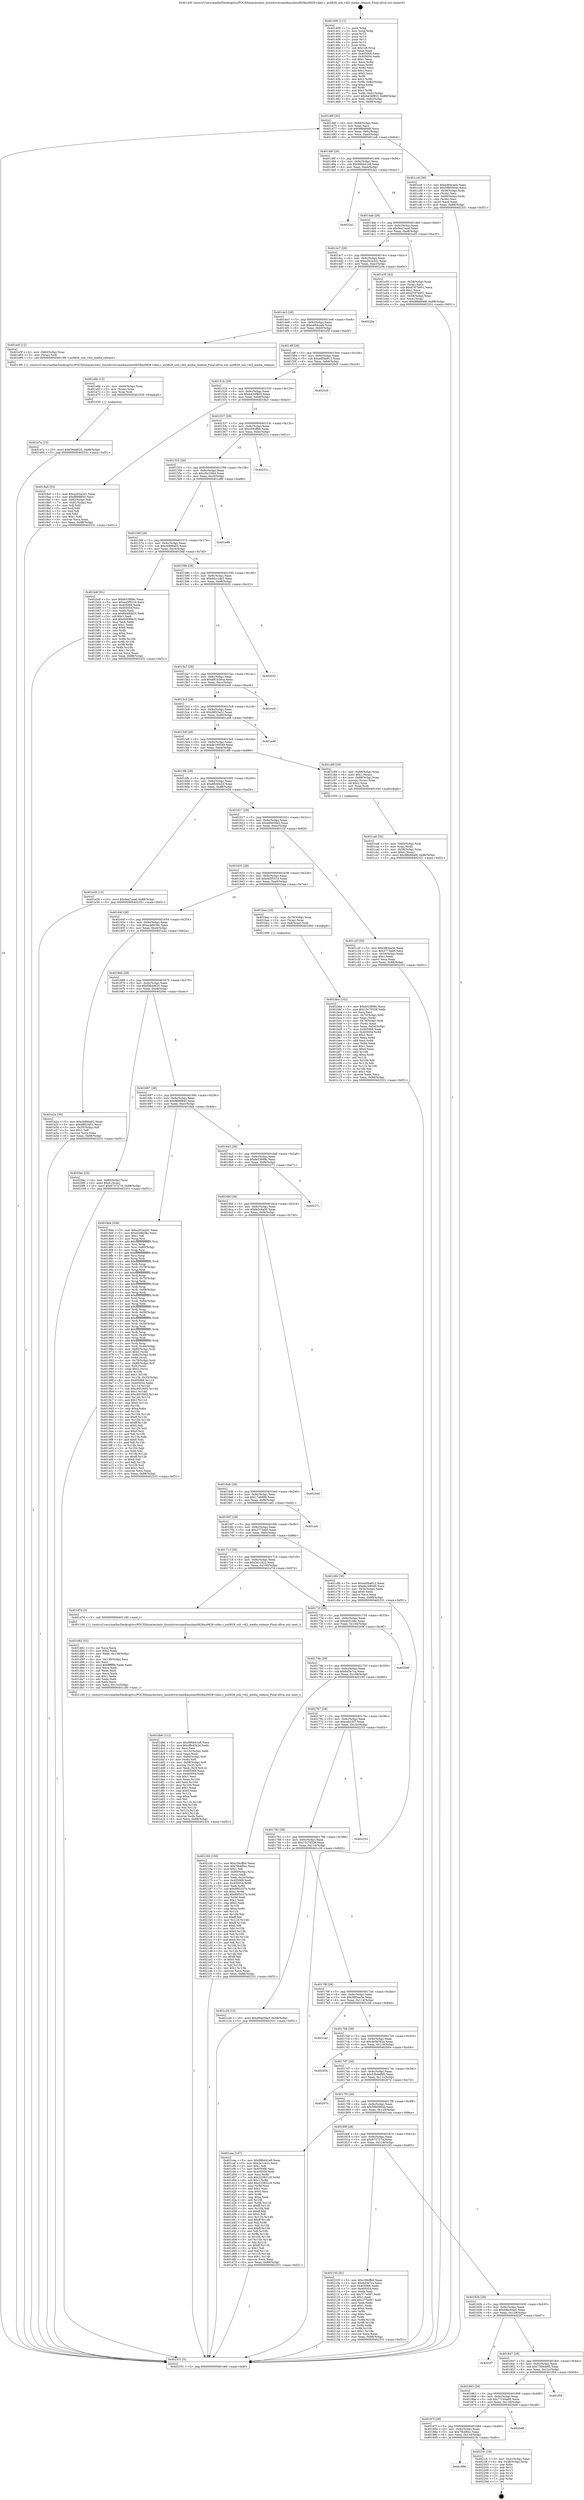 digraph "0x401400" {
  label = "0x401400 (/mnt/c/Users/mathe/Desktop/tcc/POCII/binaries/extr_linuxdriversmediausbau0828au0828-video.c_au0828_usb_v4l2_media_release_Final-ollvm.out::main(0))"
  labelloc = "t"
  node[shape=record]

  Entry [label="",width=0.3,height=0.3,shape=circle,fillcolor=black,style=filled]
  "0x40146f" [label="{
     0x40146f [32]\l
     | [instrs]\l
     &nbsp;&nbsp;0x40146f \<+6\>: mov -0x88(%rbp),%eax\l
     &nbsp;&nbsp;0x401475 \<+2\>: mov %eax,%ecx\l
     &nbsp;&nbsp;0x401477 \<+6\>: sub $0x98b6848f,%ecx\l
     &nbsp;&nbsp;0x40147d \<+6\>: mov %eax,-0x9c(%rbp)\l
     &nbsp;&nbsp;0x401483 \<+6\>: mov %ecx,-0xa0(%rbp)\l
     &nbsp;&nbsp;0x401489 \<+6\>: je 0000000000401cc6 \<main+0x8c6\>\l
  }"]
  "0x401cc6" [label="{
     0x401cc6 [36]\l
     | [instrs]\l
     &nbsp;&nbsp;0x401cc6 \<+5\>: mov $0xa484caeb,%eax\l
     &nbsp;&nbsp;0x401ccb \<+5\>: mov $0x59b0564d,%ecx\l
     &nbsp;&nbsp;0x401cd0 \<+4\>: mov -0x58(%rbp),%rdx\l
     &nbsp;&nbsp;0x401cd4 \<+2\>: mov (%rdx),%esi\l
     &nbsp;&nbsp;0x401cd6 \<+4\>: mov -0x68(%rbp),%rdx\l
     &nbsp;&nbsp;0x401cda \<+2\>: cmp (%rdx),%esi\l
     &nbsp;&nbsp;0x401cdc \<+3\>: cmovl %ecx,%eax\l
     &nbsp;&nbsp;0x401cdf \<+6\>: mov %eax,-0x88(%rbp)\l
     &nbsp;&nbsp;0x401ce5 \<+5\>: jmp 0000000000402331 \<main+0xf31\>\l
  }"]
  "0x40148f" [label="{
     0x40148f [28]\l
     | [instrs]\l
     &nbsp;&nbsp;0x40148f \<+5\>: jmp 0000000000401494 \<main+0x94\>\l
     &nbsp;&nbsp;0x401494 \<+6\>: mov -0x9c(%rbp),%eax\l
     &nbsp;&nbsp;0x40149a \<+5\>: sub $0x99bb41e8,%eax\l
     &nbsp;&nbsp;0x40149f \<+6\>: mov %eax,-0xa4(%rbp)\l
     &nbsp;&nbsp;0x4014a5 \<+6\>: je 00000000004022a1 \<main+0xea1\>\l
  }"]
  Exit [label="",width=0.3,height=0.3,shape=circle,fillcolor=black,style=filled,peripheries=2]
  "0x4022a1" [label="{
     0x4022a1\l
  }", style=dashed]
  "0x4014ab" [label="{
     0x4014ab [28]\l
     | [instrs]\l
     &nbsp;&nbsp;0x4014ab \<+5\>: jmp 00000000004014b0 \<main+0xb0\>\l
     &nbsp;&nbsp;0x4014b0 \<+6\>: mov -0x9c(%rbp),%eax\l
     &nbsp;&nbsp;0x4014b6 \<+5\>: sub $0x9ea7aaef,%eax\l
     &nbsp;&nbsp;0x4014bb \<+6\>: mov %eax,-0xa8(%rbp)\l
     &nbsp;&nbsp;0x4014c1 \<+6\>: je 0000000000401e35 \<main+0xa35\>\l
  }"]
  "0x40189b" [label="{
     0x40189b\l
  }", style=dashed]
  "0x401e35" [label="{
     0x401e35 [42]\l
     | [instrs]\l
     &nbsp;&nbsp;0x401e35 \<+4\>: mov -0x58(%rbp),%rax\l
     &nbsp;&nbsp;0x401e39 \<+2\>: mov (%rax),%ecx\l
     &nbsp;&nbsp;0x401e3b \<+6\>: sub $0xd787b951,%ecx\l
     &nbsp;&nbsp;0x401e41 \<+3\>: add $0x1,%ecx\l
     &nbsp;&nbsp;0x401e44 \<+6\>: add $0xd787b951,%ecx\l
     &nbsp;&nbsp;0x401e4a \<+4\>: mov -0x58(%rbp),%rax\l
     &nbsp;&nbsp;0x401e4e \<+2\>: mov %ecx,(%rax)\l
     &nbsp;&nbsp;0x401e50 \<+10\>: movl $0x98b6848f,-0x88(%rbp)\l
     &nbsp;&nbsp;0x401e5a \<+5\>: jmp 0000000000402331 \<main+0xf31\>\l
  }"]
  "0x4014c7" [label="{
     0x4014c7 [28]\l
     | [instrs]\l
     &nbsp;&nbsp;0x4014c7 \<+5\>: jmp 00000000004014cc \<main+0xcc\>\l
     &nbsp;&nbsp;0x4014cc \<+6\>: mov -0x9c(%rbp),%eax\l
     &nbsp;&nbsp;0x4014d2 \<+5\>: sub $0xa262a2d1,%eax\l
     &nbsp;&nbsp;0x4014d7 \<+6\>: mov %eax,-0xac(%rbp)\l
     &nbsp;&nbsp;0x4014dd \<+6\>: je 000000000040220e \<main+0xe0e\>\l
  }"]
  "0x4021fc" [label="{
     0x4021fc [18]\l
     | [instrs]\l
     &nbsp;&nbsp;0x4021fc \<+3\>: mov -0x2c(%rbp),%eax\l
     &nbsp;&nbsp;0x4021ff \<+4\>: lea -0x28(%rbp),%rsp\l
     &nbsp;&nbsp;0x402203 \<+1\>: pop %rbx\l
     &nbsp;&nbsp;0x402204 \<+2\>: pop %r12\l
     &nbsp;&nbsp;0x402206 \<+2\>: pop %r13\l
     &nbsp;&nbsp;0x402208 \<+2\>: pop %r14\l
     &nbsp;&nbsp;0x40220a \<+2\>: pop %r15\l
     &nbsp;&nbsp;0x40220c \<+1\>: pop %rbp\l
     &nbsp;&nbsp;0x40220d \<+1\>: ret\l
  }"]
  "0x40220e" [label="{
     0x40220e\l
  }", style=dashed]
  "0x4014e3" [label="{
     0x4014e3 [28]\l
     | [instrs]\l
     &nbsp;&nbsp;0x4014e3 \<+5\>: jmp 00000000004014e8 \<main+0xe8\>\l
     &nbsp;&nbsp;0x4014e8 \<+6\>: mov -0x9c(%rbp),%eax\l
     &nbsp;&nbsp;0x4014ee \<+5\>: sub $0xa484caeb,%eax\l
     &nbsp;&nbsp;0x4014f3 \<+6\>: mov %eax,-0xb0(%rbp)\l
     &nbsp;&nbsp;0x4014f9 \<+6\>: je 0000000000401e5f \<main+0xa5f\>\l
  }"]
  "0x40187f" [label="{
     0x40187f [28]\l
     | [instrs]\l
     &nbsp;&nbsp;0x40187f \<+5\>: jmp 0000000000401884 \<main+0x484\>\l
     &nbsp;&nbsp;0x401884 \<+6\>: mov -0x9c(%rbp),%eax\l
     &nbsp;&nbsp;0x40188a \<+5\>: sub $0x7fb4f0ec,%eax\l
     &nbsp;&nbsp;0x40188f \<+6\>: mov %eax,-0x134(%rbp)\l
     &nbsp;&nbsp;0x401895 \<+6\>: je 00000000004021fc \<main+0xdfc\>\l
  }"]
  "0x401e5f" [label="{
     0x401e5f [12]\l
     | [instrs]\l
     &nbsp;&nbsp;0x401e5f \<+4\>: mov -0x60(%rbp),%rax\l
     &nbsp;&nbsp;0x401e63 \<+3\>: mov (%rax),%rdi\l
     &nbsp;&nbsp;0x401e66 \<+5\>: call 00000000004013f0 \<au0828_usb_v4l2_media_release\>\l
     | [calls]\l
     &nbsp;&nbsp;0x4013f0 \{1\} (/mnt/c/Users/mathe/Desktop/tcc/POCII/binaries/extr_linuxdriversmediausbau0828au0828-video.c_au0828_usb_v4l2_media_release_Final-ollvm.out::au0828_usb_v4l2_media_release)\l
  }"]
  "0x4014ff" [label="{
     0x4014ff [28]\l
     | [instrs]\l
     &nbsp;&nbsp;0x4014ff \<+5\>: jmp 0000000000401504 \<main+0x104\>\l
     &nbsp;&nbsp;0x401504 \<+6\>: mov -0x9c(%rbp),%eax\l
     &nbsp;&nbsp;0x40150a \<+5\>: sub $0xad5ba912,%eax\l
     &nbsp;&nbsp;0x40150f \<+6\>: mov %eax,-0xb4(%rbp)\l
     &nbsp;&nbsp;0x401515 \<+6\>: je 00000000004020c9 \<main+0xcc9\>\l
  }"]
  "0x4020d8" [label="{
     0x4020d8\l
  }", style=dashed]
  "0x4020c9" [label="{
     0x4020c9\l
  }", style=dashed]
  "0x40151b" [label="{
     0x40151b [28]\l
     | [instrs]\l
     &nbsp;&nbsp;0x40151b \<+5\>: jmp 0000000000401520 \<main+0x120\>\l
     &nbsp;&nbsp;0x401520 \<+6\>: mov -0x9c(%rbp),%eax\l
     &nbsp;&nbsp;0x401526 \<+5\>: sub $0xb434f853,%eax\l
     &nbsp;&nbsp;0x40152b \<+6\>: mov %eax,-0xb8(%rbp)\l
     &nbsp;&nbsp;0x401531 \<+6\>: je 00000000004018a5 \<main+0x4a5\>\l
  }"]
  "0x401863" [label="{
     0x401863 [28]\l
     | [instrs]\l
     &nbsp;&nbsp;0x401863 \<+5\>: jmp 0000000000401868 \<main+0x468\>\l
     &nbsp;&nbsp;0x401868 \<+6\>: mov -0x9c(%rbp),%eax\l
     &nbsp;&nbsp;0x40186e \<+5\>: sub $0x77244a95,%eax\l
     &nbsp;&nbsp;0x401873 \<+6\>: mov %eax,-0x130(%rbp)\l
     &nbsp;&nbsp;0x401879 \<+6\>: je 00000000004020d8 \<main+0xcd8\>\l
  }"]
  "0x4018a5" [label="{
     0x4018a5 [53]\l
     | [instrs]\l
     &nbsp;&nbsp;0x4018a5 \<+5\>: mov $0xa262a2d1,%eax\l
     &nbsp;&nbsp;0x4018aa \<+5\>: mov $0xf888f845,%ecx\l
     &nbsp;&nbsp;0x4018af \<+6\>: mov -0x82(%rbp),%dl\l
     &nbsp;&nbsp;0x4018b5 \<+7\>: mov -0x81(%rbp),%sil\l
     &nbsp;&nbsp;0x4018bc \<+3\>: mov %dl,%dil\l
     &nbsp;&nbsp;0x4018bf \<+3\>: and %sil,%dil\l
     &nbsp;&nbsp;0x4018c2 \<+3\>: xor %sil,%dl\l
     &nbsp;&nbsp;0x4018c5 \<+3\>: or %dl,%dil\l
     &nbsp;&nbsp;0x4018c8 \<+4\>: test $0x1,%dil\l
     &nbsp;&nbsp;0x4018cc \<+3\>: cmovne %ecx,%eax\l
     &nbsp;&nbsp;0x4018cf \<+6\>: mov %eax,-0x88(%rbp)\l
     &nbsp;&nbsp;0x4018d5 \<+5\>: jmp 0000000000402331 \<main+0xf31\>\l
  }"]
  "0x401537" [label="{
     0x401537 [28]\l
     | [instrs]\l
     &nbsp;&nbsp;0x401537 \<+5\>: jmp 000000000040153c \<main+0x13c\>\l
     &nbsp;&nbsp;0x40153c \<+6\>: mov -0x9c(%rbp),%eax\l
     &nbsp;&nbsp;0x401542 \<+5\>: sub $0xc59cffb0,%eax\l
     &nbsp;&nbsp;0x401547 \<+6\>: mov %eax,-0xbc(%rbp)\l
     &nbsp;&nbsp;0x40154d \<+6\>: je 000000000040231c \<main+0xf1c\>\l
  }"]
  "0x402331" [label="{
     0x402331 [5]\l
     | [instrs]\l
     &nbsp;&nbsp;0x402331 \<+5\>: jmp 000000000040146f \<main+0x6f\>\l
  }"]
  "0x401400" [label="{
     0x401400 [111]\l
     | [instrs]\l
     &nbsp;&nbsp;0x401400 \<+1\>: push %rbp\l
     &nbsp;&nbsp;0x401401 \<+3\>: mov %rsp,%rbp\l
     &nbsp;&nbsp;0x401404 \<+2\>: push %r15\l
     &nbsp;&nbsp;0x401406 \<+2\>: push %r14\l
     &nbsp;&nbsp;0x401408 \<+2\>: push %r13\l
     &nbsp;&nbsp;0x40140a \<+2\>: push %r12\l
     &nbsp;&nbsp;0x40140c \<+1\>: push %rbx\l
     &nbsp;&nbsp;0x40140d \<+7\>: sub $0x148,%rsp\l
     &nbsp;&nbsp;0x401414 \<+2\>: xor %eax,%eax\l
     &nbsp;&nbsp;0x401416 \<+7\>: mov 0x405068,%ecx\l
     &nbsp;&nbsp;0x40141d \<+7\>: mov 0x405054,%edx\l
     &nbsp;&nbsp;0x401424 \<+3\>: sub $0x1,%eax\l
     &nbsp;&nbsp;0x401427 \<+3\>: mov %ecx,%r8d\l
     &nbsp;&nbsp;0x40142a \<+3\>: add %eax,%r8d\l
     &nbsp;&nbsp;0x40142d \<+4\>: imul %r8d,%ecx\l
     &nbsp;&nbsp;0x401431 \<+3\>: and $0x1,%ecx\l
     &nbsp;&nbsp;0x401434 \<+3\>: cmp $0x0,%ecx\l
     &nbsp;&nbsp;0x401437 \<+4\>: sete %r9b\l
     &nbsp;&nbsp;0x40143b \<+4\>: and $0x1,%r9b\l
     &nbsp;&nbsp;0x40143f \<+7\>: mov %r9b,-0x82(%rbp)\l
     &nbsp;&nbsp;0x401446 \<+3\>: cmp $0xa,%edx\l
     &nbsp;&nbsp;0x401449 \<+4\>: setl %r9b\l
     &nbsp;&nbsp;0x40144d \<+4\>: and $0x1,%r9b\l
     &nbsp;&nbsp;0x401451 \<+7\>: mov %r9b,-0x81(%rbp)\l
     &nbsp;&nbsp;0x401458 \<+10\>: movl $0xb434f853,-0x88(%rbp)\l
     &nbsp;&nbsp;0x401462 \<+6\>: mov %edi,-0x8c(%rbp)\l
     &nbsp;&nbsp;0x401468 \<+7\>: mov %rsi,-0x98(%rbp)\l
  }"]
  "0x401f59" [label="{
     0x401f59\l
  }", style=dashed]
  "0x40231c" [label="{
     0x40231c\l
  }", style=dashed]
  "0x401553" [label="{
     0x401553 [28]\l
     | [instrs]\l
     &nbsp;&nbsp;0x401553 \<+5\>: jmp 0000000000401558 \<main+0x158\>\l
     &nbsp;&nbsp;0x401558 \<+6\>: mov -0x9c(%rbp),%eax\l
     &nbsp;&nbsp;0x40155e \<+5\>: sub $0xc9a1f4b4,%eax\l
     &nbsp;&nbsp;0x401563 \<+6\>: mov %eax,-0xc0(%rbp)\l
     &nbsp;&nbsp;0x401569 \<+6\>: je 0000000000401e89 \<main+0xa89\>\l
  }"]
  "0x401847" [label="{
     0x401847 [28]\l
     | [instrs]\l
     &nbsp;&nbsp;0x401847 \<+5\>: jmp 000000000040184c \<main+0x44c\>\l
     &nbsp;&nbsp;0x40184c \<+6\>: mov -0x9c(%rbp),%eax\l
     &nbsp;&nbsp;0x401852 \<+5\>: sub $0x7569cb95,%eax\l
     &nbsp;&nbsp;0x401857 \<+6\>: mov %eax,-0x12c(%rbp)\l
     &nbsp;&nbsp;0x40185d \<+6\>: je 0000000000401f59 \<main+0xb59\>\l
  }"]
  "0x401e89" [label="{
     0x401e89\l
  }", style=dashed]
  "0x40156f" [label="{
     0x40156f [28]\l
     | [instrs]\l
     &nbsp;&nbsp;0x40156f \<+5\>: jmp 0000000000401574 \<main+0x174\>\l
     &nbsp;&nbsp;0x401574 \<+6\>: mov -0x9c(%rbp),%eax\l
     &nbsp;&nbsp;0x40157a \<+5\>: sub $0xcb696a02,%eax\l
     &nbsp;&nbsp;0x40157f \<+6\>: mov %eax,-0xc4(%rbp)\l
     &nbsp;&nbsp;0x401585 \<+6\>: je 0000000000401b4f \<main+0x74f\>\l
  }"]
  "0x4022f7" [label="{
     0x4022f7\l
  }", style=dashed]
  "0x401b4f" [label="{
     0x401b4f [91]\l
     | [instrs]\l
     &nbsp;&nbsp;0x401b4f \<+5\>: mov $0xfe53899c,%eax\l
     &nbsp;&nbsp;0x401b54 \<+5\>: mov $0xea5f5510,%ecx\l
     &nbsp;&nbsp;0x401b59 \<+7\>: mov 0x405068,%edx\l
     &nbsp;&nbsp;0x401b60 \<+7\>: mov 0x405054,%esi\l
     &nbsp;&nbsp;0x401b67 \<+2\>: mov %edx,%edi\l
     &nbsp;&nbsp;0x401b69 \<+6\>: sub $0x8d490b25,%edi\l
     &nbsp;&nbsp;0x401b6f \<+3\>: sub $0x1,%edi\l
     &nbsp;&nbsp;0x401b72 \<+6\>: add $0x8d490b25,%edi\l
     &nbsp;&nbsp;0x401b78 \<+3\>: imul %edi,%edx\l
     &nbsp;&nbsp;0x401b7b \<+3\>: and $0x1,%edx\l
     &nbsp;&nbsp;0x401b7e \<+3\>: cmp $0x0,%edx\l
     &nbsp;&nbsp;0x401b81 \<+4\>: sete %r8b\l
     &nbsp;&nbsp;0x401b85 \<+3\>: cmp $0xa,%esi\l
     &nbsp;&nbsp;0x401b88 \<+4\>: setl %r9b\l
     &nbsp;&nbsp;0x401b8c \<+3\>: mov %r8b,%r10b\l
     &nbsp;&nbsp;0x401b8f \<+3\>: and %r9b,%r10b\l
     &nbsp;&nbsp;0x401b92 \<+3\>: xor %r9b,%r8b\l
     &nbsp;&nbsp;0x401b95 \<+3\>: or %r8b,%r10b\l
     &nbsp;&nbsp;0x401b98 \<+4\>: test $0x1,%r10b\l
     &nbsp;&nbsp;0x401b9c \<+3\>: cmovne %ecx,%eax\l
     &nbsp;&nbsp;0x401b9f \<+6\>: mov %eax,-0x88(%rbp)\l
     &nbsp;&nbsp;0x401ba5 \<+5\>: jmp 0000000000402331 \<main+0xf31\>\l
  }"]
  "0x40158b" [label="{
     0x40158b [28]\l
     | [instrs]\l
     &nbsp;&nbsp;0x40158b \<+5\>: jmp 0000000000401590 \<main+0x190\>\l
     &nbsp;&nbsp;0x401590 \<+6\>: mov -0x9c(%rbp),%eax\l
     &nbsp;&nbsp;0x401596 \<+5\>: sub $0xd4cc1de3,%eax\l
     &nbsp;&nbsp;0x40159b \<+6\>: mov %eax,-0xc8(%rbp)\l
     &nbsp;&nbsp;0x4015a1 \<+6\>: je 0000000000402022 \<main+0xc22\>\l
  }"]
  "0x40182b" [label="{
     0x40182b [28]\l
     | [instrs]\l
     &nbsp;&nbsp;0x40182b \<+5\>: jmp 0000000000401830 \<main+0x430\>\l
     &nbsp;&nbsp;0x401830 \<+6\>: mov -0x9c(%rbp),%eax\l
     &nbsp;&nbsp;0x401836 \<+5\>: sub $0x68ac64a5,%eax\l
     &nbsp;&nbsp;0x40183b \<+6\>: mov %eax,-0x128(%rbp)\l
     &nbsp;&nbsp;0x401841 \<+6\>: je 00000000004022f7 \<main+0xef7\>\l
  }"]
  "0x402022" [label="{
     0x402022\l
  }", style=dashed]
  "0x4015a7" [label="{
     0x4015a7 [28]\l
     | [instrs]\l
     &nbsp;&nbsp;0x4015a7 \<+5\>: jmp 00000000004015ac \<main+0x1ac\>\l
     &nbsp;&nbsp;0x4015ac \<+6\>: mov -0x9c(%rbp),%eax\l
     &nbsp;&nbsp;0x4015b2 \<+5\>: sub $0xd81b30ca,%eax\l
     &nbsp;&nbsp;0x4015b7 \<+6\>: mov %eax,-0xcc(%rbp)\l
     &nbsp;&nbsp;0x4015bd \<+6\>: je 0000000000401ec6 \<main+0xac6\>\l
  }"]
  "0x402105" [label="{
     0x402105 [91]\l
     | [instrs]\l
     &nbsp;&nbsp;0x402105 \<+5\>: mov $0xc59cffb0,%eax\l
     &nbsp;&nbsp;0x40210a \<+5\>: mov $0x6d3e7ca,%ecx\l
     &nbsp;&nbsp;0x40210f \<+7\>: mov 0x405068,%edx\l
     &nbsp;&nbsp;0x402116 \<+7\>: mov 0x405054,%esi\l
     &nbsp;&nbsp;0x40211d \<+2\>: mov %edx,%edi\l
     &nbsp;&nbsp;0x40211f \<+6\>: sub $0x377e087,%edi\l
     &nbsp;&nbsp;0x402125 \<+3\>: sub $0x1,%edi\l
     &nbsp;&nbsp;0x402128 \<+6\>: add $0x377e087,%edi\l
     &nbsp;&nbsp;0x40212e \<+3\>: imul %edi,%edx\l
     &nbsp;&nbsp;0x402131 \<+3\>: and $0x1,%edx\l
     &nbsp;&nbsp;0x402134 \<+3\>: cmp $0x0,%edx\l
     &nbsp;&nbsp;0x402137 \<+4\>: sete %r8b\l
     &nbsp;&nbsp;0x40213b \<+3\>: cmp $0xa,%esi\l
     &nbsp;&nbsp;0x40213e \<+4\>: setl %r9b\l
     &nbsp;&nbsp;0x402142 \<+3\>: mov %r8b,%r10b\l
     &nbsp;&nbsp;0x402145 \<+3\>: and %r9b,%r10b\l
     &nbsp;&nbsp;0x402148 \<+3\>: xor %r9b,%r8b\l
     &nbsp;&nbsp;0x40214b \<+3\>: or %r8b,%r10b\l
     &nbsp;&nbsp;0x40214e \<+4\>: test $0x1,%r10b\l
     &nbsp;&nbsp;0x402152 \<+3\>: cmovne %ecx,%eax\l
     &nbsp;&nbsp;0x402155 \<+6\>: mov %eax,-0x88(%rbp)\l
     &nbsp;&nbsp;0x40215b \<+5\>: jmp 0000000000402331 \<main+0xf31\>\l
  }"]
  "0x401ec6" [label="{
     0x401ec6\l
  }", style=dashed]
  "0x4015c3" [label="{
     0x4015c3 [28]\l
     | [instrs]\l
     &nbsp;&nbsp;0x4015c3 \<+5\>: jmp 00000000004015c8 \<main+0x1c8\>\l
     &nbsp;&nbsp;0x4015c8 \<+6\>: mov -0x9c(%rbp),%eax\l
     &nbsp;&nbsp;0x4015ce \<+5\>: sub $0xd8f23a51,%eax\l
     &nbsp;&nbsp;0x4015d3 \<+6\>: mov %eax,-0xd0(%rbp)\l
     &nbsp;&nbsp;0x4015d9 \<+6\>: je 0000000000401a48 \<main+0x648\>\l
  }"]
  "0x401e7a" [label="{
     0x401e7a [15]\l
     | [instrs]\l
     &nbsp;&nbsp;0x401e7a \<+10\>: movl $0xf36dd625,-0x88(%rbp)\l
     &nbsp;&nbsp;0x401e84 \<+5\>: jmp 0000000000402331 \<main+0xf31\>\l
  }"]
  "0x401a48" [label="{
     0x401a48\l
  }", style=dashed]
  "0x4015df" [label="{
     0x4015df [28]\l
     | [instrs]\l
     &nbsp;&nbsp;0x4015df \<+5\>: jmp 00000000004015e4 \<main+0x1e4\>\l
     &nbsp;&nbsp;0x4015e4 \<+6\>: mov -0x9c(%rbp),%eax\l
     &nbsp;&nbsp;0x4015ea \<+5\>: sub $0xde169549,%eax\l
     &nbsp;&nbsp;0x4015ef \<+6\>: mov %eax,-0xd4(%rbp)\l
     &nbsp;&nbsp;0x4015f5 \<+6\>: je 0000000000401c89 \<main+0x889\>\l
  }"]
  "0x401e6b" [label="{
     0x401e6b [15]\l
     | [instrs]\l
     &nbsp;&nbsp;0x401e6b \<+4\>: mov -0x60(%rbp),%rax\l
     &nbsp;&nbsp;0x401e6f \<+3\>: mov (%rax),%rax\l
     &nbsp;&nbsp;0x401e72 \<+3\>: mov %rax,%rdi\l
     &nbsp;&nbsp;0x401e75 \<+5\>: call 0000000000401030 \<free@plt\>\l
     | [calls]\l
     &nbsp;&nbsp;0x401030 \{1\} (unknown)\l
  }"]
  "0x401c89" [label="{
     0x401c89 [29]\l
     | [instrs]\l
     &nbsp;&nbsp;0x401c89 \<+4\>: mov -0x68(%rbp),%rax\l
     &nbsp;&nbsp;0x401c8d \<+6\>: movl $0x1,(%rax)\l
     &nbsp;&nbsp;0x401c93 \<+4\>: mov -0x68(%rbp),%rax\l
     &nbsp;&nbsp;0x401c97 \<+3\>: movslq (%rax),%rax\l
     &nbsp;&nbsp;0x401c9a \<+4\>: shl $0x2,%rax\l
     &nbsp;&nbsp;0x401c9e \<+3\>: mov %rax,%rdi\l
     &nbsp;&nbsp;0x401ca1 \<+5\>: call 0000000000401050 \<malloc@plt\>\l
     | [calls]\l
     &nbsp;&nbsp;0x401050 \{1\} (unknown)\l
  }"]
  "0x4015fb" [label="{
     0x4015fb [28]\l
     | [instrs]\l
     &nbsp;&nbsp;0x4015fb \<+5\>: jmp 0000000000401600 \<main+0x200\>\l
     &nbsp;&nbsp;0x401600 \<+6\>: mov -0x9c(%rbp),%eax\l
     &nbsp;&nbsp;0x401606 \<+5\>: sub $0xdfb40e2d,%eax\l
     &nbsp;&nbsp;0x40160b \<+6\>: mov %eax,-0xd8(%rbp)\l
     &nbsp;&nbsp;0x401611 \<+6\>: je 0000000000401e26 \<main+0xa26\>\l
  }"]
  "0x401db6" [label="{
     0x401db6 [112]\l
     | [instrs]\l
     &nbsp;&nbsp;0x401db6 \<+5\>: mov $0x99bb41e8,%ecx\l
     &nbsp;&nbsp;0x401dbb \<+5\>: mov $0xdfb40e2d,%edx\l
     &nbsp;&nbsp;0x401dc0 \<+2\>: xor %esi,%esi\l
     &nbsp;&nbsp;0x401dc2 \<+6\>: mov -0x13c(%rbp),%edi\l
     &nbsp;&nbsp;0x401dc8 \<+3\>: imul %eax,%edi\l
     &nbsp;&nbsp;0x401dcb \<+4\>: mov -0x60(%rbp),%r8\l
     &nbsp;&nbsp;0x401dcf \<+3\>: mov (%r8),%r8\l
     &nbsp;&nbsp;0x401dd2 \<+4\>: mov -0x58(%rbp),%r9\l
     &nbsp;&nbsp;0x401dd6 \<+3\>: movslq (%r9),%r9\l
     &nbsp;&nbsp;0x401dd9 \<+4\>: mov %edi,(%r8,%r9,4)\l
     &nbsp;&nbsp;0x401ddd \<+7\>: mov 0x405068,%eax\l
     &nbsp;&nbsp;0x401de4 \<+7\>: mov 0x405054,%edi\l
     &nbsp;&nbsp;0x401deb \<+3\>: sub $0x1,%esi\l
     &nbsp;&nbsp;0x401dee \<+3\>: mov %eax,%r10d\l
     &nbsp;&nbsp;0x401df1 \<+3\>: add %esi,%r10d\l
     &nbsp;&nbsp;0x401df4 \<+4\>: imul %r10d,%eax\l
     &nbsp;&nbsp;0x401df8 \<+3\>: and $0x1,%eax\l
     &nbsp;&nbsp;0x401dfb \<+3\>: cmp $0x0,%eax\l
     &nbsp;&nbsp;0x401dfe \<+4\>: sete %r11b\l
     &nbsp;&nbsp;0x401e02 \<+3\>: cmp $0xa,%edi\l
     &nbsp;&nbsp;0x401e05 \<+3\>: setl %bl\l
     &nbsp;&nbsp;0x401e08 \<+3\>: mov %r11b,%r14b\l
     &nbsp;&nbsp;0x401e0b \<+3\>: and %bl,%r14b\l
     &nbsp;&nbsp;0x401e0e \<+3\>: xor %bl,%r11b\l
     &nbsp;&nbsp;0x401e11 \<+3\>: or %r11b,%r14b\l
     &nbsp;&nbsp;0x401e14 \<+4\>: test $0x1,%r14b\l
     &nbsp;&nbsp;0x401e18 \<+3\>: cmovne %edx,%ecx\l
     &nbsp;&nbsp;0x401e1b \<+6\>: mov %ecx,-0x88(%rbp)\l
     &nbsp;&nbsp;0x401e21 \<+5\>: jmp 0000000000402331 \<main+0xf31\>\l
  }"]
  "0x401e26" [label="{
     0x401e26 [15]\l
     | [instrs]\l
     &nbsp;&nbsp;0x401e26 \<+10\>: movl $0x9ea7aaef,-0x88(%rbp)\l
     &nbsp;&nbsp;0x401e30 \<+5\>: jmp 0000000000402331 \<main+0xf31\>\l
  }"]
  "0x401617" [label="{
     0x401617 [28]\l
     | [instrs]\l
     &nbsp;&nbsp;0x401617 \<+5\>: jmp 000000000040161c \<main+0x21c\>\l
     &nbsp;&nbsp;0x40161c \<+6\>: mov -0x9c(%rbp),%eax\l
     &nbsp;&nbsp;0x401622 \<+5\>: sub $0xe94e59a3,%eax\l
     &nbsp;&nbsp;0x401627 \<+6\>: mov %eax,-0xdc(%rbp)\l
     &nbsp;&nbsp;0x40162d \<+6\>: je 0000000000401c2f \<main+0x82f\>\l
  }"]
  "0x401d82" [label="{
     0x401d82 [52]\l
     | [instrs]\l
     &nbsp;&nbsp;0x401d82 \<+2\>: xor %ecx,%ecx\l
     &nbsp;&nbsp;0x401d84 \<+5\>: mov $0x2,%edx\l
     &nbsp;&nbsp;0x401d89 \<+6\>: mov %edx,-0x138(%rbp)\l
     &nbsp;&nbsp;0x401d8f \<+1\>: cltd\l
     &nbsp;&nbsp;0x401d90 \<+6\>: mov -0x138(%rbp),%esi\l
     &nbsp;&nbsp;0x401d96 \<+2\>: idiv %esi\l
     &nbsp;&nbsp;0x401d98 \<+6\>: imul $0xfffffffe,%edx,%edx\l
     &nbsp;&nbsp;0x401d9e \<+2\>: mov %ecx,%edi\l
     &nbsp;&nbsp;0x401da0 \<+2\>: sub %edx,%edi\l
     &nbsp;&nbsp;0x401da2 \<+2\>: mov %ecx,%edx\l
     &nbsp;&nbsp;0x401da4 \<+3\>: sub $0x1,%edx\l
     &nbsp;&nbsp;0x401da7 \<+2\>: add %edx,%edi\l
     &nbsp;&nbsp;0x401da9 \<+2\>: sub %edi,%ecx\l
     &nbsp;&nbsp;0x401dab \<+6\>: mov %ecx,-0x13c(%rbp)\l
     &nbsp;&nbsp;0x401db1 \<+5\>: call 0000000000401160 \<next_i\>\l
     | [calls]\l
     &nbsp;&nbsp;0x401160 \{1\} (/mnt/c/Users/mathe/Desktop/tcc/POCII/binaries/extr_linuxdriversmediausbau0828au0828-video.c_au0828_usb_v4l2_media_release_Final-ollvm.out::next_i)\l
  }"]
  "0x401c2f" [label="{
     0x401c2f [30]\l
     | [instrs]\l
     &nbsp;&nbsp;0x401c2f \<+5\>: mov $0x3f83ae5e,%eax\l
     &nbsp;&nbsp;0x401c34 \<+5\>: mov $0x3773ab0,%ecx\l
     &nbsp;&nbsp;0x401c39 \<+3\>: mov -0x34(%rbp),%edx\l
     &nbsp;&nbsp;0x401c3c \<+3\>: cmp $0x1,%edx\l
     &nbsp;&nbsp;0x401c3f \<+3\>: cmovl %ecx,%eax\l
     &nbsp;&nbsp;0x401c42 \<+6\>: mov %eax,-0x88(%rbp)\l
     &nbsp;&nbsp;0x401c48 \<+5\>: jmp 0000000000402331 \<main+0xf31\>\l
  }"]
  "0x401633" [label="{
     0x401633 [28]\l
     | [instrs]\l
     &nbsp;&nbsp;0x401633 \<+5\>: jmp 0000000000401638 \<main+0x238\>\l
     &nbsp;&nbsp;0x401638 \<+6\>: mov -0x9c(%rbp),%eax\l
     &nbsp;&nbsp;0x40163e \<+5\>: sub $0xea5f5510,%eax\l
     &nbsp;&nbsp;0x401643 \<+6\>: mov %eax,-0xe0(%rbp)\l
     &nbsp;&nbsp;0x401649 \<+6\>: je 0000000000401baa \<main+0x7aa\>\l
  }"]
  "0x40180f" [label="{
     0x40180f [28]\l
     | [instrs]\l
     &nbsp;&nbsp;0x40180f \<+5\>: jmp 0000000000401814 \<main+0x414\>\l
     &nbsp;&nbsp;0x401814 \<+6\>: mov -0x9c(%rbp),%eax\l
     &nbsp;&nbsp;0x40181a \<+5\>: sub $0x673727cf,%eax\l
     &nbsp;&nbsp;0x40181f \<+6\>: mov %eax,-0x124(%rbp)\l
     &nbsp;&nbsp;0x401825 \<+6\>: je 0000000000402105 \<main+0xd05\>\l
  }"]
  "0x401baa" [label="{
     0x401baa [16]\l
     | [instrs]\l
     &nbsp;&nbsp;0x401baa \<+4\>: mov -0x78(%rbp),%rax\l
     &nbsp;&nbsp;0x401bae \<+3\>: mov (%rax),%rax\l
     &nbsp;&nbsp;0x401bb1 \<+4\>: mov 0x8(%rax),%rdi\l
     &nbsp;&nbsp;0x401bb5 \<+5\>: call 0000000000401060 \<atoi@plt\>\l
     | [calls]\l
     &nbsp;&nbsp;0x401060 \{1\} (unknown)\l
  }"]
  "0x40164f" [label="{
     0x40164f [28]\l
     | [instrs]\l
     &nbsp;&nbsp;0x40164f \<+5\>: jmp 0000000000401654 \<main+0x254\>\l
     &nbsp;&nbsp;0x401654 \<+6\>: mov -0x9c(%rbp),%eax\l
     &nbsp;&nbsp;0x40165a \<+5\>: sub $0xecb6638c,%eax\l
     &nbsp;&nbsp;0x40165f \<+6\>: mov %eax,-0xe4(%rbp)\l
     &nbsp;&nbsp;0x401665 \<+6\>: je 0000000000401a2a \<main+0x62a\>\l
  }"]
  "0x401cea" [label="{
     0x401cea [147]\l
     | [instrs]\l
     &nbsp;&nbsp;0x401cea \<+5\>: mov $0x99bb41e8,%eax\l
     &nbsp;&nbsp;0x401cef \<+5\>: mov $0x3a1c422,%ecx\l
     &nbsp;&nbsp;0x401cf4 \<+2\>: mov $0x1,%dl\l
     &nbsp;&nbsp;0x401cf6 \<+7\>: mov 0x405068,%esi\l
     &nbsp;&nbsp;0x401cfd \<+7\>: mov 0x405054,%edi\l
     &nbsp;&nbsp;0x401d04 \<+3\>: mov %esi,%r8d\l
     &nbsp;&nbsp;0x401d07 \<+7\>: sub $0x223831c9,%r8d\l
     &nbsp;&nbsp;0x401d0e \<+4\>: sub $0x1,%r8d\l
     &nbsp;&nbsp;0x401d12 \<+7\>: add $0x223831c9,%r8d\l
     &nbsp;&nbsp;0x401d19 \<+4\>: imul %r8d,%esi\l
     &nbsp;&nbsp;0x401d1d \<+3\>: and $0x1,%esi\l
     &nbsp;&nbsp;0x401d20 \<+3\>: cmp $0x0,%esi\l
     &nbsp;&nbsp;0x401d23 \<+4\>: sete %r9b\l
     &nbsp;&nbsp;0x401d27 \<+3\>: cmp $0xa,%edi\l
     &nbsp;&nbsp;0x401d2a \<+4\>: setl %r10b\l
     &nbsp;&nbsp;0x401d2e \<+3\>: mov %r9b,%r11b\l
     &nbsp;&nbsp;0x401d31 \<+4\>: xor $0xff,%r11b\l
     &nbsp;&nbsp;0x401d35 \<+3\>: mov %r10b,%bl\l
     &nbsp;&nbsp;0x401d38 \<+3\>: xor $0xff,%bl\l
     &nbsp;&nbsp;0x401d3b \<+3\>: xor $0x1,%dl\l
     &nbsp;&nbsp;0x401d3e \<+3\>: mov %r11b,%r14b\l
     &nbsp;&nbsp;0x401d41 \<+4\>: and $0xff,%r14b\l
     &nbsp;&nbsp;0x401d45 \<+3\>: and %dl,%r9b\l
     &nbsp;&nbsp;0x401d48 \<+3\>: mov %bl,%r15b\l
     &nbsp;&nbsp;0x401d4b \<+4\>: and $0xff,%r15b\l
     &nbsp;&nbsp;0x401d4f \<+3\>: and %dl,%r10b\l
     &nbsp;&nbsp;0x401d52 \<+3\>: or %r9b,%r14b\l
     &nbsp;&nbsp;0x401d55 \<+3\>: or %r10b,%r15b\l
     &nbsp;&nbsp;0x401d58 \<+3\>: xor %r15b,%r14b\l
     &nbsp;&nbsp;0x401d5b \<+3\>: or %bl,%r11b\l
     &nbsp;&nbsp;0x401d5e \<+4\>: xor $0xff,%r11b\l
     &nbsp;&nbsp;0x401d62 \<+3\>: or $0x1,%dl\l
     &nbsp;&nbsp;0x401d65 \<+3\>: and %dl,%r11b\l
     &nbsp;&nbsp;0x401d68 \<+3\>: or %r11b,%r14b\l
     &nbsp;&nbsp;0x401d6b \<+4\>: test $0x1,%r14b\l
     &nbsp;&nbsp;0x401d6f \<+3\>: cmovne %ecx,%eax\l
     &nbsp;&nbsp;0x401d72 \<+6\>: mov %eax,-0x88(%rbp)\l
     &nbsp;&nbsp;0x401d78 \<+5\>: jmp 0000000000402331 \<main+0xf31\>\l
  }"]
  "0x401a2a" [label="{
     0x401a2a [30]\l
     | [instrs]\l
     &nbsp;&nbsp;0x401a2a \<+5\>: mov $0xcb696a02,%eax\l
     &nbsp;&nbsp;0x401a2f \<+5\>: mov $0xd8f23a51,%ecx\l
     &nbsp;&nbsp;0x401a34 \<+3\>: mov -0x35(%rbp),%dl\l
     &nbsp;&nbsp;0x401a37 \<+3\>: test $0x1,%dl\l
     &nbsp;&nbsp;0x401a3a \<+3\>: cmovne %ecx,%eax\l
     &nbsp;&nbsp;0x401a3d \<+6\>: mov %eax,-0x88(%rbp)\l
     &nbsp;&nbsp;0x401a43 \<+5\>: jmp 0000000000402331 \<main+0xf31\>\l
  }"]
  "0x40166b" [label="{
     0x40166b [28]\l
     | [instrs]\l
     &nbsp;&nbsp;0x40166b \<+5\>: jmp 0000000000401670 \<main+0x270\>\l
     &nbsp;&nbsp;0x401670 \<+6\>: mov -0x9c(%rbp),%eax\l
     &nbsp;&nbsp;0x401676 \<+5\>: sub $0xf36dd625,%eax\l
     &nbsp;&nbsp;0x40167b \<+6\>: mov %eax,-0xe8(%rbp)\l
     &nbsp;&nbsp;0x401681 \<+6\>: je 00000000004020ec \<main+0xcec\>\l
  }"]
  "0x4017f3" [label="{
     0x4017f3 [28]\l
     | [instrs]\l
     &nbsp;&nbsp;0x4017f3 \<+5\>: jmp 00000000004017f8 \<main+0x3f8\>\l
     &nbsp;&nbsp;0x4017f8 \<+6\>: mov -0x9c(%rbp),%eax\l
     &nbsp;&nbsp;0x4017fe \<+5\>: sub $0x59b0564d,%eax\l
     &nbsp;&nbsp;0x401803 \<+6\>: mov %eax,-0x120(%rbp)\l
     &nbsp;&nbsp;0x401809 \<+6\>: je 0000000000401cea \<main+0x8ea\>\l
  }"]
  "0x4020ec" [label="{
     0x4020ec [25]\l
     | [instrs]\l
     &nbsp;&nbsp;0x4020ec \<+4\>: mov -0x80(%rbp),%rax\l
     &nbsp;&nbsp;0x4020f0 \<+6\>: movl $0x0,(%rax)\l
     &nbsp;&nbsp;0x4020f6 \<+10\>: movl $0x673727cf,-0x88(%rbp)\l
     &nbsp;&nbsp;0x402100 \<+5\>: jmp 0000000000402331 \<main+0xf31\>\l
  }"]
  "0x401687" [label="{
     0x401687 [28]\l
     | [instrs]\l
     &nbsp;&nbsp;0x401687 \<+5\>: jmp 000000000040168c \<main+0x28c\>\l
     &nbsp;&nbsp;0x40168c \<+6\>: mov -0x9c(%rbp),%eax\l
     &nbsp;&nbsp;0x401692 \<+5\>: sub $0xf888f845,%eax\l
     &nbsp;&nbsp;0x401697 \<+6\>: mov %eax,-0xec(%rbp)\l
     &nbsp;&nbsp;0x40169d \<+6\>: je 00000000004018da \<main+0x4da\>\l
  }"]
  "0x40207d" [label="{
     0x40207d\l
  }", style=dashed]
  "0x4018da" [label="{
     0x4018da [336]\l
     | [instrs]\l
     &nbsp;&nbsp;0x4018da \<+5\>: mov $0xa262a2d1,%eax\l
     &nbsp;&nbsp;0x4018df \<+5\>: mov $0xecb6638c,%ecx\l
     &nbsp;&nbsp;0x4018e4 \<+2\>: mov $0x1,%dl\l
     &nbsp;&nbsp;0x4018e6 \<+3\>: mov %rsp,%rsi\l
     &nbsp;&nbsp;0x4018e9 \<+4\>: add $0xfffffffffffffff0,%rsi\l
     &nbsp;&nbsp;0x4018ed \<+3\>: mov %rsi,%rsp\l
     &nbsp;&nbsp;0x4018f0 \<+4\>: mov %rsi,-0x80(%rbp)\l
     &nbsp;&nbsp;0x4018f4 \<+3\>: mov %rsp,%rsi\l
     &nbsp;&nbsp;0x4018f7 \<+4\>: add $0xfffffffffffffff0,%rsi\l
     &nbsp;&nbsp;0x4018fb \<+3\>: mov %rsi,%rsp\l
     &nbsp;&nbsp;0x4018fe \<+3\>: mov %rsp,%rdi\l
     &nbsp;&nbsp;0x401901 \<+4\>: add $0xfffffffffffffff0,%rdi\l
     &nbsp;&nbsp;0x401905 \<+3\>: mov %rdi,%rsp\l
     &nbsp;&nbsp;0x401908 \<+4\>: mov %rdi,-0x78(%rbp)\l
     &nbsp;&nbsp;0x40190c \<+3\>: mov %rsp,%rdi\l
     &nbsp;&nbsp;0x40190f \<+4\>: add $0xfffffffffffffff0,%rdi\l
     &nbsp;&nbsp;0x401913 \<+3\>: mov %rdi,%rsp\l
     &nbsp;&nbsp;0x401916 \<+4\>: mov %rdi,-0x70(%rbp)\l
     &nbsp;&nbsp;0x40191a \<+3\>: mov %rsp,%rdi\l
     &nbsp;&nbsp;0x40191d \<+4\>: add $0xfffffffffffffff0,%rdi\l
     &nbsp;&nbsp;0x401921 \<+3\>: mov %rdi,%rsp\l
     &nbsp;&nbsp;0x401924 \<+4\>: mov %rdi,-0x68(%rbp)\l
     &nbsp;&nbsp;0x401928 \<+3\>: mov %rsp,%rdi\l
     &nbsp;&nbsp;0x40192b \<+4\>: add $0xfffffffffffffff0,%rdi\l
     &nbsp;&nbsp;0x40192f \<+3\>: mov %rdi,%rsp\l
     &nbsp;&nbsp;0x401932 \<+4\>: mov %rdi,-0x60(%rbp)\l
     &nbsp;&nbsp;0x401936 \<+3\>: mov %rsp,%rdi\l
     &nbsp;&nbsp;0x401939 \<+4\>: add $0xfffffffffffffff0,%rdi\l
     &nbsp;&nbsp;0x40193d \<+3\>: mov %rdi,%rsp\l
     &nbsp;&nbsp;0x401940 \<+4\>: mov %rdi,-0x58(%rbp)\l
     &nbsp;&nbsp;0x401944 \<+3\>: mov %rsp,%rdi\l
     &nbsp;&nbsp;0x401947 \<+4\>: add $0xfffffffffffffff0,%rdi\l
     &nbsp;&nbsp;0x40194b \<+3\>: mov %rdi,%rsp\l
     &nbsp;&nbsp;0x40194e \<+4\>: mov %rdi,-0x50(%rbp)\l
     &nbsp;&nbsp;0x401952 \<+3\>: mov %rsp,%rdi\l
     &nbsp;&nbsp;0x401955 \<+4\>: add $0xfffffffffffffff0,%rdi\l
     &nbsp;&nbsp;0x401959 \<+3\>: mov %rdi,%rsp\l
     &nbsp;&nbsp;0x40195c \<+4\>: mov %rdi,-0x48(%rbp)\l
     &nbsp;&nbsp;0x401960 \<+3\>: mov %rsp,%rdi\l
     &nbsp;&nbsp;0x401963 \<+4\>: add $0xfffffffffffffff0,%rdi\l
     &nbsp;&nbsp;0x401967 \<+3\>: mov %rdi,%rsp\l
     &nbsp;&nbsp;0x40196a \<+4\>: mov %rdi,-0x40(%rbp)\l
     &nbsp;&nbsp;0x40196e \<+4\>: mov -0x80(%rbp),%rdi\l
     &nbsp;&nbsp;0x401972 \<+6\>: movl $0x0,(%rdi)\l
     &nbsp;&nbsp;0x401978 \<+7\>: mov -0x8c(%rbp),%r8d\l
     &nbsp;&nbsp;0x40197f \<+3\>: mov %r8d,(%rsi)\l
     &nbsp;&nbsp;0x401982 \<+4\>: mov -0x78(%rbp),%rdi\l
     &nbsp;&nbsp;0x401986 \<+7\>: mov -0x98(%rbp),%r9\l
     &nbsp;&nbsp;0x40198d \<+3\>: mov %r9,(%rdi)\l
     &nbsp;&nbsp;0x401990 \<+3\>: cmpl $0x2,(%rsi)\l
     &nbsp;&nbsp;0x401993 \<+4\>: setne %r10b\l
     &nbsp;&nbsp;0x401997 \<+4\>: and $0x1,%r10b\l
     &nbsp;&nbsp;0x40199b \<+4\>: mov %r10b,-0x35(%rbp)\l
     &nbsp;&nbsp;0x40199f \<+8\>: mov 0x405068,%r11d\l
     &nbsp;&nbsp;0x4019a7 \<+7\>: mov 0x405054,%ebx\l
     &nbsp;&nbsp;0x4019ae \<+3\>: mov %r11d,%r14d\l
     &nbsp;&nbsp;0x4019b1 \<+7\>: sub $0xc89180f2,%r14d\l
     &nbsp;&nbsp;0x4019b8 \<+4\>: sub $0x1,%r14d\l
     &nbsp;&nbsp;0x4019bc \<+7\>: add $0xc89180f2,%r14d\l
     &nbsp;&nbsp;0x4019c3 \<+4\>: imul %r14d,%r11d\l
     &nbsp;&nbsp;0x4019c7 \<+4\>: and $0x1,%r11d\l
     &nbsp;&nbsp;0x4019cb \<+4\>: cmp $0x0,%r11d\l
     &nbsp;&nbsp;0x4019cf \<+4\>: sete %r10b\l
     &nbsp;&nbsp;0x4019d3 \<+3\>: cmp $0xa,%ebx\l
     &nbsp;&nbsp;0x4019d6 \<+4\>: setl %r15b\l
     &nbsp;&nbsp;0x4019da \<+3\>: mov %r10b,%r12b\l
     &nbsp;&nbsp;0x4019dd \<+4\>: xor $0xff,%r12b\l
     &nbsp;&nbsp;0x4019e1 \<+3\>: mov %r15b,%r13b\l
     &nbsp;&nbsp;0x4019e4 \<+4\>: xor $0xff,%r13b\l
     &nbsp;&nbsp;0x4019e8 \<+3\>: xor $0x0,%dl\l
     &nbsp;&nbsp;0x4019eb \<+3\>: mov %r12b,%sil\l
     &nbsp;&nbsp;0x4019ee \<+4\>: and $0x0,%sil\l
     &nbsp;&nbsp;0x4019f2 \<+3\>: and %dl,%r10b\l
     &nbsp;&nbsp;0x4019f5 \<+3\>: mov %r13b,%dil\l
     &nbsp;&nbsp;0x4019f8 \<+4\>: and $0x0,%dil\l
     &nbsp;&nbsp;0x4019fc \<+3\>: and %dl,%r15b\l
     &nbsp;&nbsp;0x4019ff \<+3\>: or %r10b,%sil\l
     &nbsp;&nbsp;0x401a02 \<+3\>: or %r15b,%dil\l
     &nbsp;&nbsp;0x401a05 \<+3\>: xor %dil,%sil\l
     &nbsp;&nbsp;0x401a08 \<+3\>: or %r13b,%r12b\l
     &nbsp;&nbsp;0x401a0b \<+4\>: xor $0xff,%r12b\l
     &nbsp;&nbsp;0x401a0f \<+3\>: or $0x0,%dl\l
     &nbsp;&nbsp;0x401a12 \<+3\>: and %dl,%r12b\l
     &nbsp;&nbsp;0x401a15 \<+3\>: or %r12b,%sil\l
     &nbsp;&nbsp;0x401a18 \<+4\>: test $0x1,%sil\l
     &nbsp;&nbsp;0x401a1c \<+3\>: cmovne %ecx,%eax\l
     &nbsp;&nbsp;0x401a1f \<+6\>: mov %eax,-0x88(%rbp)\l
     &nbsp;&nbsp;0x401a25 \<+5\>: jmp 0000000000402331 \<main+0xf31\>\l
  }"]
  "0x4016a3" [label="{
     0x4016a3 [28]\l
     | [instrs]\l
     &nbsp;&nbsp;0x4016a3 \<+5\>: jmp 00000000004016a8 \<main+0x2a8\>\l
     &nbsp;&nbsp;0x4016a8 \<+6\>: mov -0x9c(%rbp),%eax\l
     &nbsp;&nbsp;0x4016ae \<+5\>: sub $0xfe53899c,%eax\l
     &nbsp;&nbsp;0x4016b3 \<+6\>: mov %eax,-0xf0(%rbp)\l
     &nbsp;&nbsp;0x4016b9 \<+6\>: je 0000000000402271 \<main+0xe71\>\l
  }"]
  "0x4017d7" [label="{
     0x4017d7 [28]\l
     | [instrs]\l
     &nbsp;&nbsp;0x4017d7 \<+5\>: jmp 00000000004017dc \<main+0x3dc\>\l
     &nbsp;&nbsp;0x4017dc \<+6\>: mov -0x9c(%rbp),%eax\l
     &nbsp;&nbsp;0x4017e2 \<+5\>: sub $0x53b4e885,%eax\l
     &nbsp;&nbsp;0x4017e7 \<+6\>: mov %eax,-0x11c(%rbp)\l
     &nbsp;&nbsp;0x4017ed \<+6\>: je 000000000040207d \<main+0xc7d\>\l
  }"]
  "0x401bba" [label="{
     0x401bba [102]\l
     | [instrs]\l
     &nbsp;&nbsp;0x401bba \<+5\>: mov $0xfe53899c,%ecx\l
     &nbsp;&nbsp;0x401bbf \<+5\>: mov $0x15c70528,%edx\l
     &nbsp;&nbsp;0x401bc4 \<+2\>: xor %esi,%esi\l
     &nbsp;&nbsp;0x401bc6 \<+4\>: mov -0x70(%rbp),%rdi\l
     &nbsp;&nbsp;0x401bca \<+2\>: mov %eax,(%rdi)\l
     &nbsp;&nbsp;0x401bcc \<+4\>: mov -0x70(%rbp),%rdi\l
     &nbsp;&nbsp;0x401bd0 \<+2\>: mov (%rdi),%eax\l
     &nbsp;&nbsp;0x401bd2 \<+3\>: mov %eax,-0x34(%rbp)\l
     &nbsp;&nbsp;0x401bd5 \<+7\>: mov 0x405068,%eax\l
     &nbsp;&nbsp;0x401bdc \<+8\>: mov 0x405054,%r8d\l
     &nbsp;&nbsp;0x401be4 \<+3\>: sub $0x1,%esi\l
     &nbsp;&nbsp;0x401be7 \<+3\>: mov %eax,%r9d\l
     &nbsp;&nbsp;0x401bea \<+3\>: add %esi,%r9d\l
     &nbsp;&nbsp;0x401bed \<+4\>: imul %r9d,%eax\l
     &nbsp;&nbsp;0x401bf1 \<+3\>: and $0x1,%eax\l
     &nbsp;&nbsp;0x401bf4 \<+3\>: cmp $0x0,%eax\l
     &nbsp;&nbsp;0x401bf7 \<+4\>: sete %r10b\l
     &nbsp;&nbsp;0x401bfb \<+4\>: cmp $0xa,%r8d\l
     &nbsp;&nbsp;0x401bff \<+4\>: setl %r11b\l
     &nbsp;&nbsp;0x401c03 \<+3\>: mov %r10b,%bl\l
     &nbsp;&nbsp;0x401c06 \<+3\>: and %r11b,%bl\l
     &nbsp;&nbsp;0x401c09 \<+3\>: xor %r11b,%r10b\l
     &nbsp;&nbsp;0x401c0c \<+3\>: or %r10b,%bl\l
     &nbsp;&nbsp;0x401c0f \<+3\>: test $0x1,%bl\l
     &nbsp;&nbsp;0x401c12 \<+3\>: cmovne %edx,%ecx\l
     &nbsp;&nbsp;0x401c15 \<+6\>: mov %ecx,-0x88(%rbp)\l
     &nbsp;&nbsp;0x401c1b \<+5\>: jmp 0000000000402331 \<main+0xf31\>\l
  }"]
  "0x402004" [label="{
     0x402004\l
  }", style=dashed]
  "0x402271" [label="{
     0x402271\l
  }", style=dashed]
  "0x4016bf" [label="{
     0x4016bf [28]\l
     | [instrs]\l
     &nbsp;&nbsp;0x4016bf \<+5\>: jmp 00000000004016c4 \<main+0x2c4\>\l
     &nbsp;&nbsp;0x4016c4 \<+6\>: mov -0x9c(%rbp),%eax\l
     &nbsp;&nbsp;0x4016ca \<+5\>: sub $0xfe5c6a59,%eax\l
     &nbsp;&nbsp;0x4016cf \<+6\>: mov %eax,-0xf4(%rbp)\l
     &nbsp;&nbsp;0x4016d5 \<+6\>: je 0000000000401b40 \<main+0x740\>\l
  }"]
  "0x4017bb" [label="{
     0x4017bb [28]\l
     | [instrs]\l
     &nbsp;&nbsp;0x4017bb \<+5\>: jmp 00000000004017c0 \<main+0x3c0\>\l
     &nbsp;&nbsp;0x4017c0 \<+6\>: mov -0x9c(%rbp),%eax\l
     &nbsp;&nbsp;0x4017c6 \<+5\>: sub $0x4e5b762a,%eax\l
     &nbsp;&nbsp;0x4017cb \<+6\>: mov %eax,-0x118(%rbp)\l
     &nbsp;&nbsp;0x4017d1 \<+6\>: je 0000000000402004 \<main+0xc04\>\l
  }"]
  "0x401b40" [label="{
     0x401b40\l
  }", style=dashed]
  "0x4016db" [label="{
     0x4016db [28]\l
     | [instrs]\l
     &nbsp;&nbsp;0x4016db \<+5\>: jmp 00000000004016e0 \<main+0x2e0\>\l
     &nbsp;&nbsp;0x4016e0 \<+6\>: mov -0x9c(%rbp),%eax\l
     &nbsp;&nbsp;0x4016e6 \<+5\>: sub $0x17a6999,%eax\l
     &nbsp;&nbsp;0x4016eb \<+6\>: mov %eax,-0xf8(%rbp)\l
     &nbsp;&nbsp;0x4016f1 \<+6\>: je 0000000000401ad1 \<main+0x6d1\>\l
  }"]
  "0x401c4d" [label="{
     0x401c4d\l
  }", style=dashed]
  "0x401ad1" [label="{
     0x401ad1\l
  }", style=dashed]
  "0x4016f7" [label="{
     0x4016f7 [28]\l
     | [instrs]\l
     &nbsp;&nbsp;0x4016f7 \<+5\>: jmp 00000000004016fc \<main+0x2fc\>\l
     &nbsp;&nbsp;0x4016fc \<+6\>: mov -0x9c(%rbp),%eax\l
     &nbsp;&nbsp;0x401702 \<+5\>: sub $0x3773ab0,%eax\l
     &nbsp;&nbsp;0x401707 \<+6\>: mov %eax,-0xfc(%rbp)\l
     &nbsp;&nbsp;0x40170d \<+6\>: je 0000000000401c6b \<main+0x86b\>\l
  }"]
  "0x401ca6" [label="{
     0x401ca6 [32]\l
     | [instrs]\l
     &nbsp;&nbsp;0x401ca6 \<+4\>: mov -0x60(%rbp),%rdi\l
     &nbsp;&nbsp;0x401caa \<+3\>: mov %rax,(%rdi)\l
     &nbsp;&nbsp;0x401cad \<+4\>: mov -0x58(%rbp),%rax\l
     &nbsp;&nbsp;0x401cb1 \<+6\>: movl $0x0,(%rax)\l
     &nbsp;&nbsp;0x401cb7 \<+10\>: movl $0x98b6848f,-0x88(%rbp)\l
     &nbsp;&nbsp;0x401cc1 \<+5\>: jmp 0000000000402331 \<main+0xf31\>\l
  }"]
  "0x401c6b" [label="{
     0x401c6b [30]\l
     | [instrs]\l
     &nbsp;&nbsp;0x401c6b \<+5\>: mov $0xad5ba912,%eax\l
     &nbsp;&nbsp;0x401c70 \<+5\>: mov $0xde169549,%ecx\l
     &nbsp;&nbsp;0x401c75 \<+3\>: mov -0x34(%rbp),%edx\l
     &nbsp;&nbsp;0x401c78 \<+3\>: cmp $0x0,%edx\l
     &nbsp;&nbsp;0x401c7b \<+3\>: cmove %ecx,%eax\l
     &nbsp;&nbsp;0x401c7e \<+6\>: mov %eax,-0x88(%rbp)\l
     &nbsp;&nbsp;0x401c84 \<+5\>: jmp 0000000000402331 \<main+0xf31\>\l
  }"]
  "0x401713" [label="{
     0x401713 [28]\l
     | [instrs]\l
     &nbsp;&nbsp;0x401713 \<+5\>: jmp 0000000000401718 \<main+0x318\>\l
     &nbsp;&nbsp;0x401718 \<+6\>: mov -0x9c(%rbp),%eax\l
     &nbsp;&nbsp;0x40171e \<+5\>: sub $0x3a1c422,%eax\l
     &nbsp;&nbsp;0x401723 \<+6\>: mov %eax,-0x100(%rbp)\l
     &nbsp;&nbsp;0x401729 \<+6\>: je 0000000000401d7d \<main+0x97d\>\l
  }"]
  "0x40179f" [label="{
     0x40179f [28]\l
     | [instrs]\l
     &nbsp;&nbsp;0x40179f \<+5\>: jmp 00000000004017a4 \<main+0x3a4\>\l
     &nbsp;&nbsp;0x4017a4 \<+6\>: mov -0x9c(%rbp),%eax\l
     &nbsp;&nbsp;0x4017aa \<+5\>: sub $0x3f83ae5e,%eax\l
     &nbsp;&nbsp;0x4017af \<+6\>: mov %eax,-0x114(%rbp)\l
     &nbsp;&nbsp;0x4017b5 \<+6\>: je 0000000000401c4d \<main+0x84d\>\l
  }"]
  "0x401d7d" [label="{
     0x401d7d [5]\l
     | [instrs]\l
     &nbsp;&nbsp;0x401d7d \<+5\>: call 0000000000401160 \<next_i\>\l
     | [calls]\l
     &nbsp;&nbsp;0x401160 \{1\} (/mnt/c/Users/mathe/Desktop/tcc/POCII/binaries/extr_linuxdriversmediausbau0828au0828-video.c_au0828_usb_v4l2_media_release_Final-ollvm.out::next_i)\l
  }"]
  "0x40172f" [label="{
     0x40172f [28]\l
     | [instrs]\l
     &nbsp;&nbsp;0x40172f \<+5\>: jmp 0000000000401734 \<main+0x334\>\l
     &nbsp;&nbsp;0x401734 \<+6\>: mov -0x9c(%rbp),%eax\l
     &nbsp;&nbsp;0x40173a \<+5\>: sub $0x40d1b6c,%eax\l
     &nbsp;&nbsp;0x40173f \<+6\>: mov %eax,-0x104(%rbp)\l
     &nbsp;&nbsp;0x401745 \<+6\>: je 000000000040209f \<main+0xc9f\>\l
  }"]
  "0x401c20" [label="{
     0x401c20 [15]\l
     | [instrs]\l
     &nbsp;&nbsp;0x401c20 \<+10\>: movl $0xe94e59a3,-0x88(%rbp)\l
     &nbsp;&nbsp;0x401c2a \<+5\>: jmp 0000000000402331 \<main+0xf31\>\l
  }"]
  "0x40209f" [label="{
     0x40209f\l
  }", style=dashed]
  "0x40174b" [label="{
     0x40174b [28]\l
     | [instrs]\l
     &nbsp;&nbsp;0x40174b \<+5\>: jmp 0000000000401750 \<main+0x350\>\l
     &nbsp;&nbsp;0x401750 \<+6\>: mov -0x9c(%rbp),%eax\l
     &nbsp;&nbsp;0x401756 \<+5\>: sub $0x6d3e7ca,%eax\l
     &nbsp;&nbsp;0x40175b \<+6\>: mov %eax,-0x108(%rbp)\l
     &nbsp;&nbsp;0x401761 \<+6\>: je 0000000000402160 \<main+0xd60\>\l
  }"]
  "0x401783" [label="{
     0x401783 [28]\l
     | [instrs]\l
     &nbsp;&nbsp;0x401783 \<+5\>: jmp 0000000000401788 \<main+0x388\>\l
     &nbsp;&nbsp;0x401788 \<+6\>: mov -0x9c(%rbp),%eax\l
     &nbsp;&nbsp;0x40178e \<+5\>: sub $0x15c70528,%eax\l
     &nbsp;&nbsp;0x401793 \<+6\>: mov %eax,-0x110(%rbp)\l
     &nbsp;&nbsp;0x401799 \<+6\>: je 0000000000401c20 \<main+0x820\>\l
  }"]
  "0x402160" [label="{
     0x402160 [156]\l
     | [instrs]\l
     &nbsp;&nbsp;0x402160 \<+5\>: mov $0xc59cffb0,%eax\l
     &nbsp;&nbsp;0x402165 \<+5\>: mov $0x7fb4f0ec,%ecx\l
     &nbsp;&nbsp;0x40216a \<+2\>: mov $0x1,%dl\l
     &nbsp;&nbsp;0x40216c \<+4\>: mov -0x80(%rbp),%rsi\l
     &nbsp;&nbsp;0x402170 \<+2\>: mov (%rsi),%edi\l
     &nbsp;&nbsp;0x402172 \<+3\>: mov %edi,-0x2c(%rbp)\l
     &nbsp;&nbsp;0x402175 \<+7\>: mov 0x405068,%edi\l
     &nbsp;&nbsp;0x40217c \<+8\>: mov 0x405054,%r8d\l
     &nbsp;&nbsp;0x402184 \<+3\>: mov %edi,%r9d\l
     &nbsp;&nbsp;0x402187 \<+7\>: sub $0xd9f3337b,%r9d\l
     &nbsp;&nbsp;0x40218e \<+4\>: sub $0x1,%r9d\l
     &nbsp;&nbsp;0x402192 \<+7\>: add $0xd9f3337b,%r9d\l
     &nbsp;&nbsp;0x402199 \<+4\>: imul %r9d,%edi\l
     &nbsp;&nbsp;0x40219d \<+3\>: and $0x1,%edi\l
     &nbsp;&nbsp;0x4021a0 \<+3\>: cmp $0x0,%edi\l
     &nbsp;&nbsp;0x4021a3 \<+4\>: sete %r10b\l
     &nbsp;&nbsp;0x4021a7 \<+4\>: cmp $0xa,%r8d\l
     &nbsp;&nbsp;0x4021ab \<+4\>: setl %r11b\l
     &nbsp;&nbsp;0x4021af \<+3\>: mov %r10b,%bl\l
     &nbsp;&nbsp;0x4021b2 \<+3\>: xor $0xff,%bl\l
     &nbsp;&nbsp;0x4021b5 \<+3\>: mov %r11b,%r14b\l
     &nbsp;&nbsp;0x4021b8 \<+4\>: xor $0xff,%r14b\l
     &nbsp;&nbsp;0x4021bc \<+3\>: xor $0x0,%dl\l
     &nbsp;&nbsp;0x4021bf \<+3\>: mov %bl,%r15b\l
     &nbsp;&nbsp;0x4021c2 \<+4\>: and $0x0,%r15b\l
     &nbsp;&nbsp;0x4021c6 \<+3\>: and %dl,%r10b\l
     &nbsp;&nbsp;0x4021c9 \<+3\>: mov %r14b,%r12b\l
     &nbsp;&nbsp;0x4021cc \<+4\>: and $0x0,%r12b\l
     &nbsp;&nbsp;0x4021d0 \<+3\>: and %dl,%r11b\l
     &nbsp;&nbsp;0x4021d3 \<+3\>: or %r10b,%r15b\l
     &nbsp;&nbsp;0x4021d6 \<+3\>: or %r11b,%r12b\l
     &nbsp;&nbsp;0x4021d9 \<+3\>: xor %r12b,%r15b\l
     &nbsp;&nbsp;0x4021dc \<+3\>: or %r14b,%bl\l
     &nbsp;&nbsp;0x4021df \<+3\>: xor $0xff,%bl\l
     &nbsp;&nbsp;0x4021e2 \<+3\>: or $0x0,%dl\l
     &nbsp;&nbsp;0x4021e5 \<+2\>: and %dl,%bl\l
     &nbsp;&nbsp;0x4021e7 \<+3\>: or %bl,%r15b\l
     &nbsp;&nbsp;0x4021ea \<+4\>: test $0x1,%r15b\l
     &nbsp;&nbsp;0x4021ee \<+3\>: cmovne %ecx,%eax\l
     &nbsp;&nbsp;0x4021f1 \<+6\>: mov %eax,-0x88(%rbp)\l
     &nbsp;&nbsp;0x4021f7 \<+5\>: jmp 0000000000402331 \<main+0xf31\>\l
  }"]
  "0x401767" [label="{
     0x401767 [28]\l
     | [instrs]\l
     &nbsp;&nbsp;0x401767 \<+5\>: jmp 000000000040176c \<main+0x36c\>\l
     &nbsp;&nbsp;0x40176c \<+6\>: mov -0x9c(%rbp),%eax\l
     &nbsp;&nbsp;0x401772 \<+5\>: sub $0xceb23f7,%eax\l
     &nbsp;&nbsp;0x401777 \<+6\>: mov %eax,-0x10c(%rbp)\l
     &nbsp;&nbsp;0x40177d \<+6\>: je 0000000000402253 \<main+0xe53\>\l
  }"]
  "0x402253" [label="{
     0x402253\l
  }", style=dashed]
  Entry -> "0x401400" [label=" 1"]
  "0x40146f" -> "0x401cc6" [label=" 2"]
  "0x40146f" -> "0x40148f" [label=" 18"]
  "0x4021fc" -> Exit [label=" 1"]
  "0x40148f" -> "0x4022a1" [label=" 0"]
  "0x40148f" -> "0x4014ab" [label=" 18"]
  "0x40187f" -> "0x40189b" [label=" 0"]
  "0x4014ab" -> "0x401e35" [label=" 1"]
  "0x4014ab" -> "0x4014c7" [label=" 17"]
  "0x40187f" -> "0x4021fc" [label=" 1"]
  "0x4014c7" -> "0x40220e" [label=" 0"]
  "0x4014c7" -> "0x4014e3" [label=" 17"]
  "0x401863" -> "0x40187f" [label=" 1"]
  "0x4014e3" -> "0x401e5f" [label=" 1"]
  "0x4014e3" -> "0x4014ff" [label=" 16"]
  "0x401863" -> "0x4020d8" [label=" 0"]
  "0x4014ff" -> "0x4020c9" [label=" 0"]
  "0x4014ff" -> "0x40151b" [label=" 16"]
  "0x401847" -> "0x401863" [label=" 1"]
  "0x40151b" -> "0x4018a5" [label=" 1"]
  "0x40151b" -> "0x401537" [label=" 15"]
  "0x4018a5" -> "0x402331" [label=" 1"]
  "0x401400" -> "0x40146f" [label=" 1"]
  "0x402331" -> "0x40146f" [label=" 19"]
  "0x401847" -> "0x401f59" [label=" 0"]
  "0x401537" -> "0x40231c" [label=" 0"]
  "0x401537" -> "0x401553" [label=" 15"]
  "0x40182b" -> "0x401847" [label=" 1"]
  "0x401553" -> "0x401e89" [label=" 0"]
  "0x401553" -> "0x40156f" [label=" 15"]
  "0x40182b" -> "0x4022f7" [label=" 0"]
  "0x40156f" -> "0x401b4f" [label=" 1"]
  "0x40156f" -> "0x40158b" [label=" 14"]
  "0x402160" -> "0x402331" [label=" 1"]
  "0x40158b" -> "0x402022" [label=" 0"]
  "0x40158b" -> "0x4015a7" [label=" 14"]
  "0x402105" -> "0x402331" [label=" 1"]
  "0x4015a7" -> "0x401ec6" [label=" 0"]
  "0x4015a7" -> "0x4015c3" [label=" 14"]
  "0x40180f" -> "0x40182b" [label=" 1"]
  "0x4015c3" -> "0x401a48" [label=" 0"]
  "0x4015c3" -> "0x4015df" [label=" 14"]
  "0x40180f" -> "0x402105" [label=" 1"]
  "0x4015df" -> "0x401c89" [label=" 1"]
  "0x4015df" -> "0x4015fb" [label=" 13"]
  "0x4020ec" -> "0x402331" [label=" 1"]
  "0x4015fb" -> "0x401e26" [label=" 1"]
  "0x4015fb" -> "0x401617" [label=" 12"]
  "0x401e7a" -> "0x402331" [label=" 1"]
  "0x401617" -> "0x401c2f" [label=" 1"]
  "0x401617" -> "0x401633" [label=" 11"]
  "0x401e6b" -> "0x401e7a" [label=" 1"]
  "0x401633" -> "0x401baa" [label=" 1"]
  "0x401633" -> "0x40164f" [label=" 10"]
  "0x401e5f" -> "0x401e6b" [label=" 1"]
  "0x40164f" -> "0x401a2a" [label=" 1"]
  "0x40164f" -> "0x40166b" [label=" 9"]
  "0x401e35" -> "0x402331" [label=" 1"]
  "0x40166b" -> "0x4020ec" [label=" 1"]
  "0x40166b" -> "0x401687" [label=" 8"]
  "0x401db6" -> "0x402331" [label=" 1"]
  "0x401687" -> "0x4018da" [label=" 1"]
  "0x401687" -> "0x4016a3" [label=" 7"]
  "0x401d82" -> "0x401db6" [label=" 1"]
  "0x4018da" -> "0x402331" [label=" 1"]
  "0x401a2a" -> "0x402331" [label=" 1"]
  "0x401b4f" -> "0x402331" [label=" 1"]
  "0x401baa" -> "0x401bba" [label=" 1"]
  "0x401bba" -> "0x402331" [label=" 1"]
  "0x401cea" -> "0x402331" [label=" 1"]
  "0x4016a3" -> "0x402271" [label=" 0"]
  "0x4016a3" -> "0x4016bf" [label=" 7"]
  "0x4017f3" -> "0x40180f" [label=" 2"]
  "0x4016bf" -> "0x401b40" [label=" 0"]
  "0x4016bf" -> "0x4016db" [label=" 7"]
  "0x401e26" -> "0x402331" [label=" 1"]
  "0x4016db" -> "0x401ad1" [label=" 0"]
  "0x4016db" -> "0x4016f7" [label=" 7"]
  "0x4017d7" -> "0x4017f3" [label=" 3"]
  "0x4016f7" -> "0x401c6b" [label=" 1"]
  "0x4016f7" -> "0x401713" [label=" 6"]
  "0x401d7d" -> "0x401d82" [label=" 1"]
  "0x401713" -> "0x401d7d" [label=" 1"]
  "0x401713" -> "0x40172f" [label=" 5"]
  "0x4017bb" -> "0x4017d7" [label=" 3"]
  "0x40172f" -> "0x40209f" [label=" 0"]
  "0x40172f" -> "0x40174b" [label=" 5"]
  "0x4017bb" -> "0x402004" [label=" 0"]
  "0x40174b" -> "0x402160" [label=" 1"]
  "0x40174b" -> "0x401767" [label=" 4"]
  "0x40179f" -> "0x4017bb" [label=" 3"]
  "0x401767" -> "0x402253" [label=" 0"]
  "0x401767" -> "0x401783" [label=" 4"]
  "0x4017f3" -> "0x401cea" [label=" 1"]
  "0x401783" -> "0x401c20" [label=" 1"]
  "0x401783" -> "0x40179f" [label=" 3"]
  "0x401c20" -> "0x402331" [label=" 1"]
  "0x401c2f" -> "0x402331" [label=" 1"]
  "0x401c6b" -> "0x402331" [label=" 1"]
  "0x401c89" -> "0x401ca6" [label=" 1"]
  "0x401ca6" -> "0x402331" [label=" 1"]
  "0x401cc6" -> "0x402331" [label=" 2"]
  "0x4017d7" -> "0x40207d" [label=" 0"]
  "0x40179f" -> "0x401c4d" [label=" 0"]
}
